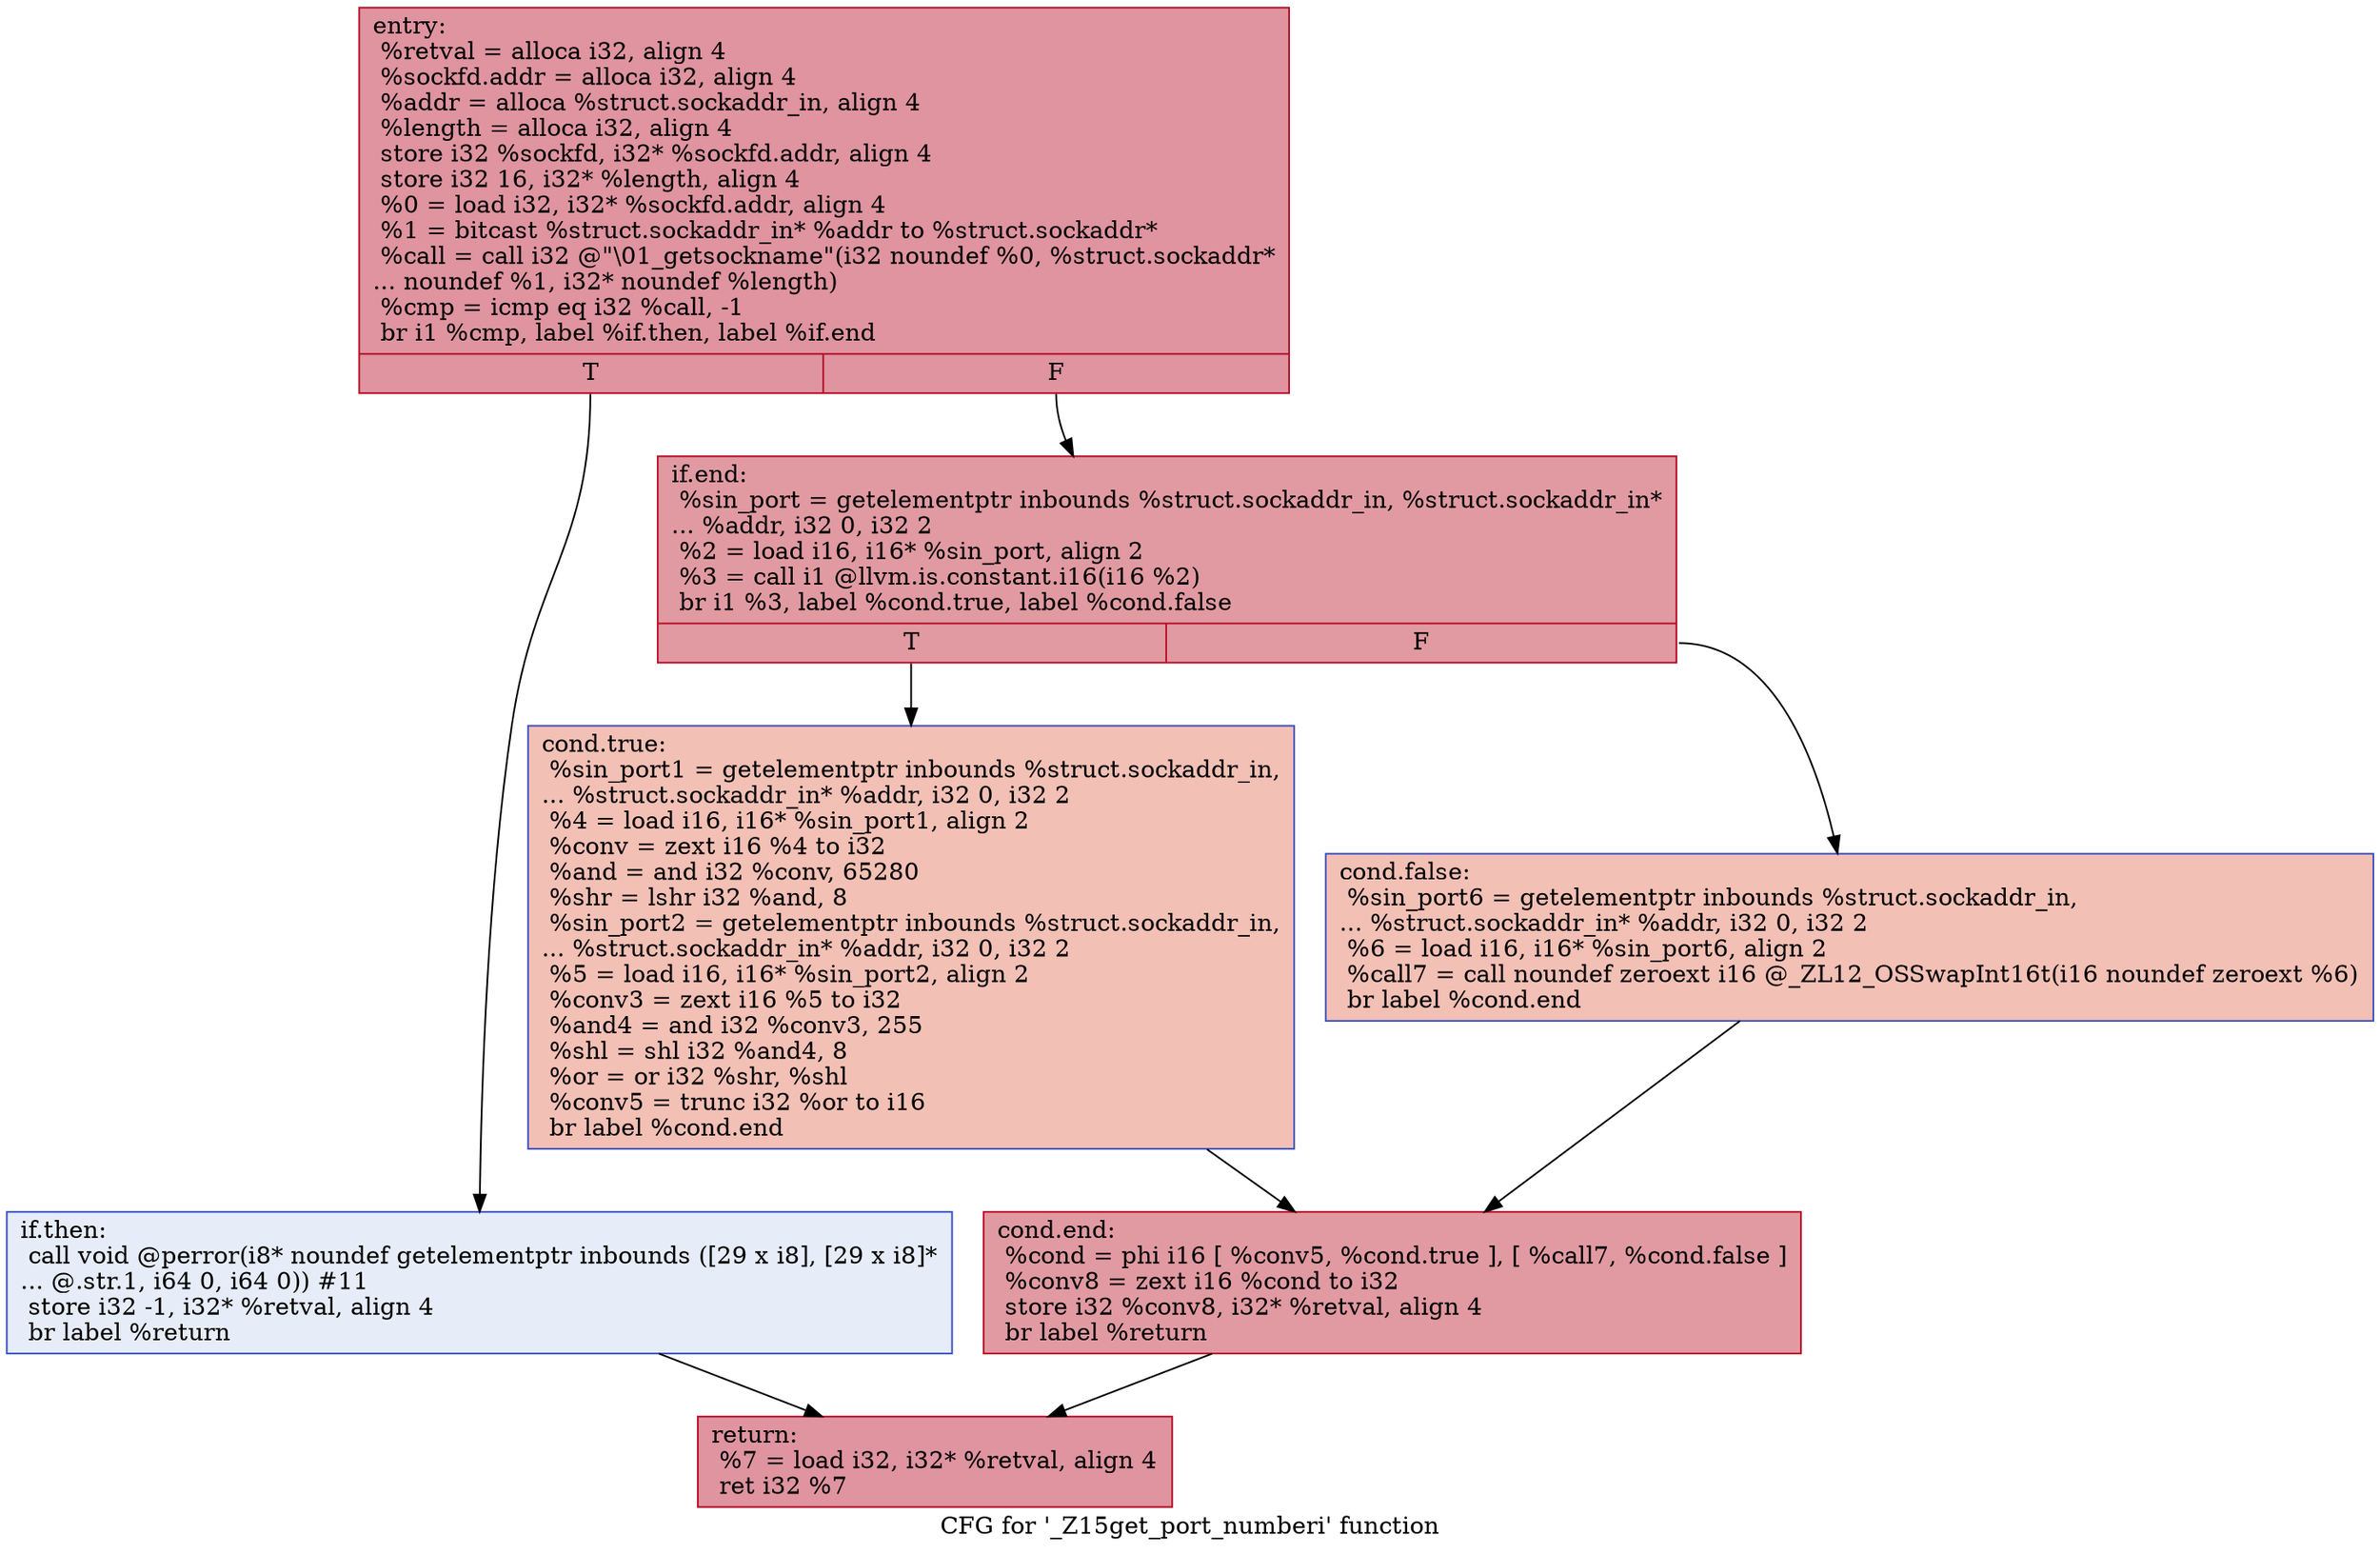 digraph "CFG for '_Z15get_port_numberi' function" {
	label="CFG for '_Z15get_port_numberi' function";

	Node0x600003e78e40 [shape=record,color="#b70d28ff", style=filled, fillcolor="#b70d2870",label="{entry:\l  %retval = alloca i32, align 4\l  %sockfd.addr = alloca i32, align 4\l  %addr = alloca %struct.sockaddr_in, align 4\l  %length = alloca i32, align 4\l  store i32 %sockfd, i32* %sockfd.addr, align 4\l  store i32 16, i32* %length, align 4\l  %0 = load i32, i32* %sockfd.addr, align 4\l  %1 = bitcast %struct.sockaddr_in* %addr to %struct.sockaddr*\l  %call = call i32 @\"\\01_getsockname\"(i32 noundef %0, %struct.sockaddr*\l... noundef %1, i32* noundef %length)\l  %cmp = icmp eq i32 %call, -1\l  br i1 %cmp, label %if.then, label %if.end\l|{<s0>T|<s1>F}}"];
	Node0x600003e78e40:s0 -> Node0x600003e78ec0;
	Node0x600003e78e40:s1 -> Node0x600003e78f00;
	Node0x600003e78ec0 [shape=record,color="#3d50c3ff", style=filled, fillcolor="#c7d7f070",label="{if.then:                                          \l  call void @perror(i8* noundef getelementptr inbounds ([29 x i8], [29 x i8]*\l... @.str.1, i64 0, i64 0)) #11\l  store i32 -1, i32* %retval, align 4\l  br label %return\l}"];
	Node0x600003e78ec0 -> Node0x600003e78f80;
	Node0x600003e78f00 [shape=record,color="#b70d28ff", style=filled, fillcolor="#bb1b2c70",label="{if.end:                                           \l  %sin_port = getelementptr inbounds %struct.sockaddr_in, %struct.sockaddr_in*\l... %addr, i32 0, i32 2\l  %2 = load i16, i16* %sin_port, align 2\l  %3 = call i1 @llvm.is.constant.i16(i16 %2)\l  br i1 %3, label %cond.true, label %cond.false\l|{<s0>T|<s1>F}}"];
	Node0x600003e78f00:s0 -> Node0x600003e79000;
	Node0x600003e78f00:s1 -> Node0x600003e79040;
	Node0x600003e79000 [shape=record,color="#3d50c3ff", style=filled, fillcolor="#e5705870",label="{cond.true:                                        \l  %sin_port1 = getelementptr inbounds %struct.sockaddr_in,\l... %struct.sockaddr_in* %addr, i32 0, i32 2\l  %4 = load i16, i16* %sin_port1, align 2\l  %conv = zext i16 %4 to i32\l  %and = and i32 %conv, 65280\l  %shr = lshr i32 %and, 8\l  %sin_port2 = getelementptr inbounds %struct.sockaddr_in,\l... %struct.sockaddr_in* %addr, i32 0, i32 2\l  %5 = load i16, i16* %sin_port2, align 2\l  %conv3 = zext i16 %5 to i32\l  %and4 = and i32 %conv3, 255\l  %shl = shl i32 %and4, 8\l  %or = or i32 %shr, %shl\l  %conv5 = trunc i32 %or to i16\l  br label %cond.end\l}"];
	Node0x600003e79000 -> Node0x600003e790c0;
	Node0x600003e79040 [shape=record,color="#3d50c3ff", style=filled, fillcolor="#e5705870",label="{cond.false:                                       \l  %sin_port6 = getelementptr inbounds %struct.sockaddr_in,\l... %struct.sockaddr_in* %addr, i32 0, i32 2\l  %6 = load i16, i16* %sin_port6, align 2\l  %call7 = call noundef zeroext i16 @_ZL12_OSSwapInt16t(i16 noundef zeroext %6)\l  br label %cond.end\l}"];
	Node0x600003e79040 -> Node0x600003e790c0;
	Node0x600003e790c0 [shape=record,color="#b70d28ff", style=filled, fillcolor="#bb1b2c70",label="{cond.end:                                         \l  %cond = phi i16 [ %conv5, %cond.true ], [ %call7, %cond.false ]\l  %conv8 = zext i16 %cond to i32\l  store i32 %conv8, i32* %retval, align 4\l  br label %return\l}"];
	Node0x600003e790c0 -> Node0x600003e78f80;
	Node0x600003e78f80 [shape=record,color="#b70d28ff", style=filled, fillcolor="#b70d2870",label="{return:                                           \l  %7 = load i32, i32* %retval, align 4\l  ret i32 %7\l}"];
}
